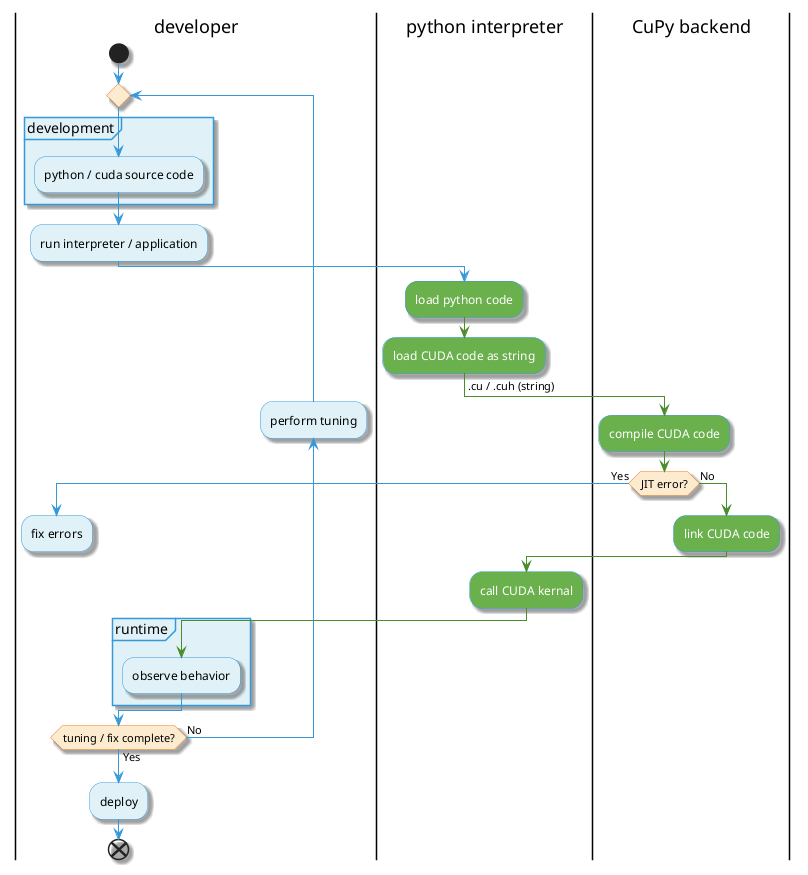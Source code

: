 @startuml
skinparam shadowing true
skinparam activity {
  BackgroundColor #e0f2f7
  BorderColor #3498db
  FontColor black
}

skinparam partition {
  BackgroundColor #e0f2f7
  BorderColor #3498db
  FontColor black
}

skinparam arrow {
  Color #3498db
}

skinparam activityDiamond {
  BackgroundColor #fdebd0
  BorderColor #e67e22
  FontColor black
}

|developer|
start
repeat
  partition "development" {
    :python / cuda source code;
  }
  :run interpreter / application;

  |python interpreter|
#6ab04c:<color:white>load python code;
    -[#4a8c2c]->
#6ab04c:<color:white>load CUDA code as string;
  -[#4a8c2c]-> .cu / .cuh (string);

  |CuPy backend|
  #6ab04c:<color:white>compile CUDA code;
  -[#4a8c2c]->

  if (JIT error?) then (Yes)
    |developer|
    :fix errors;
    detach
  else (No)
    -[#4a8c2c]->
    |CuPy backend|
    #6ab04c:<color:white>link CUDA code;
    -[#4a8c2c]->
    |python interpreter|
    #6ab04c:<color:white>call CUDA kernal;
    -[#4a8c2c]->
    |developer|
    partition "runtime" {
        :observe behavior;
    }
  endif

backward:perform tuning;
repeat while (tuning / fix complete?) is (No) not (Yes)

:deploy;
end
@enduml
